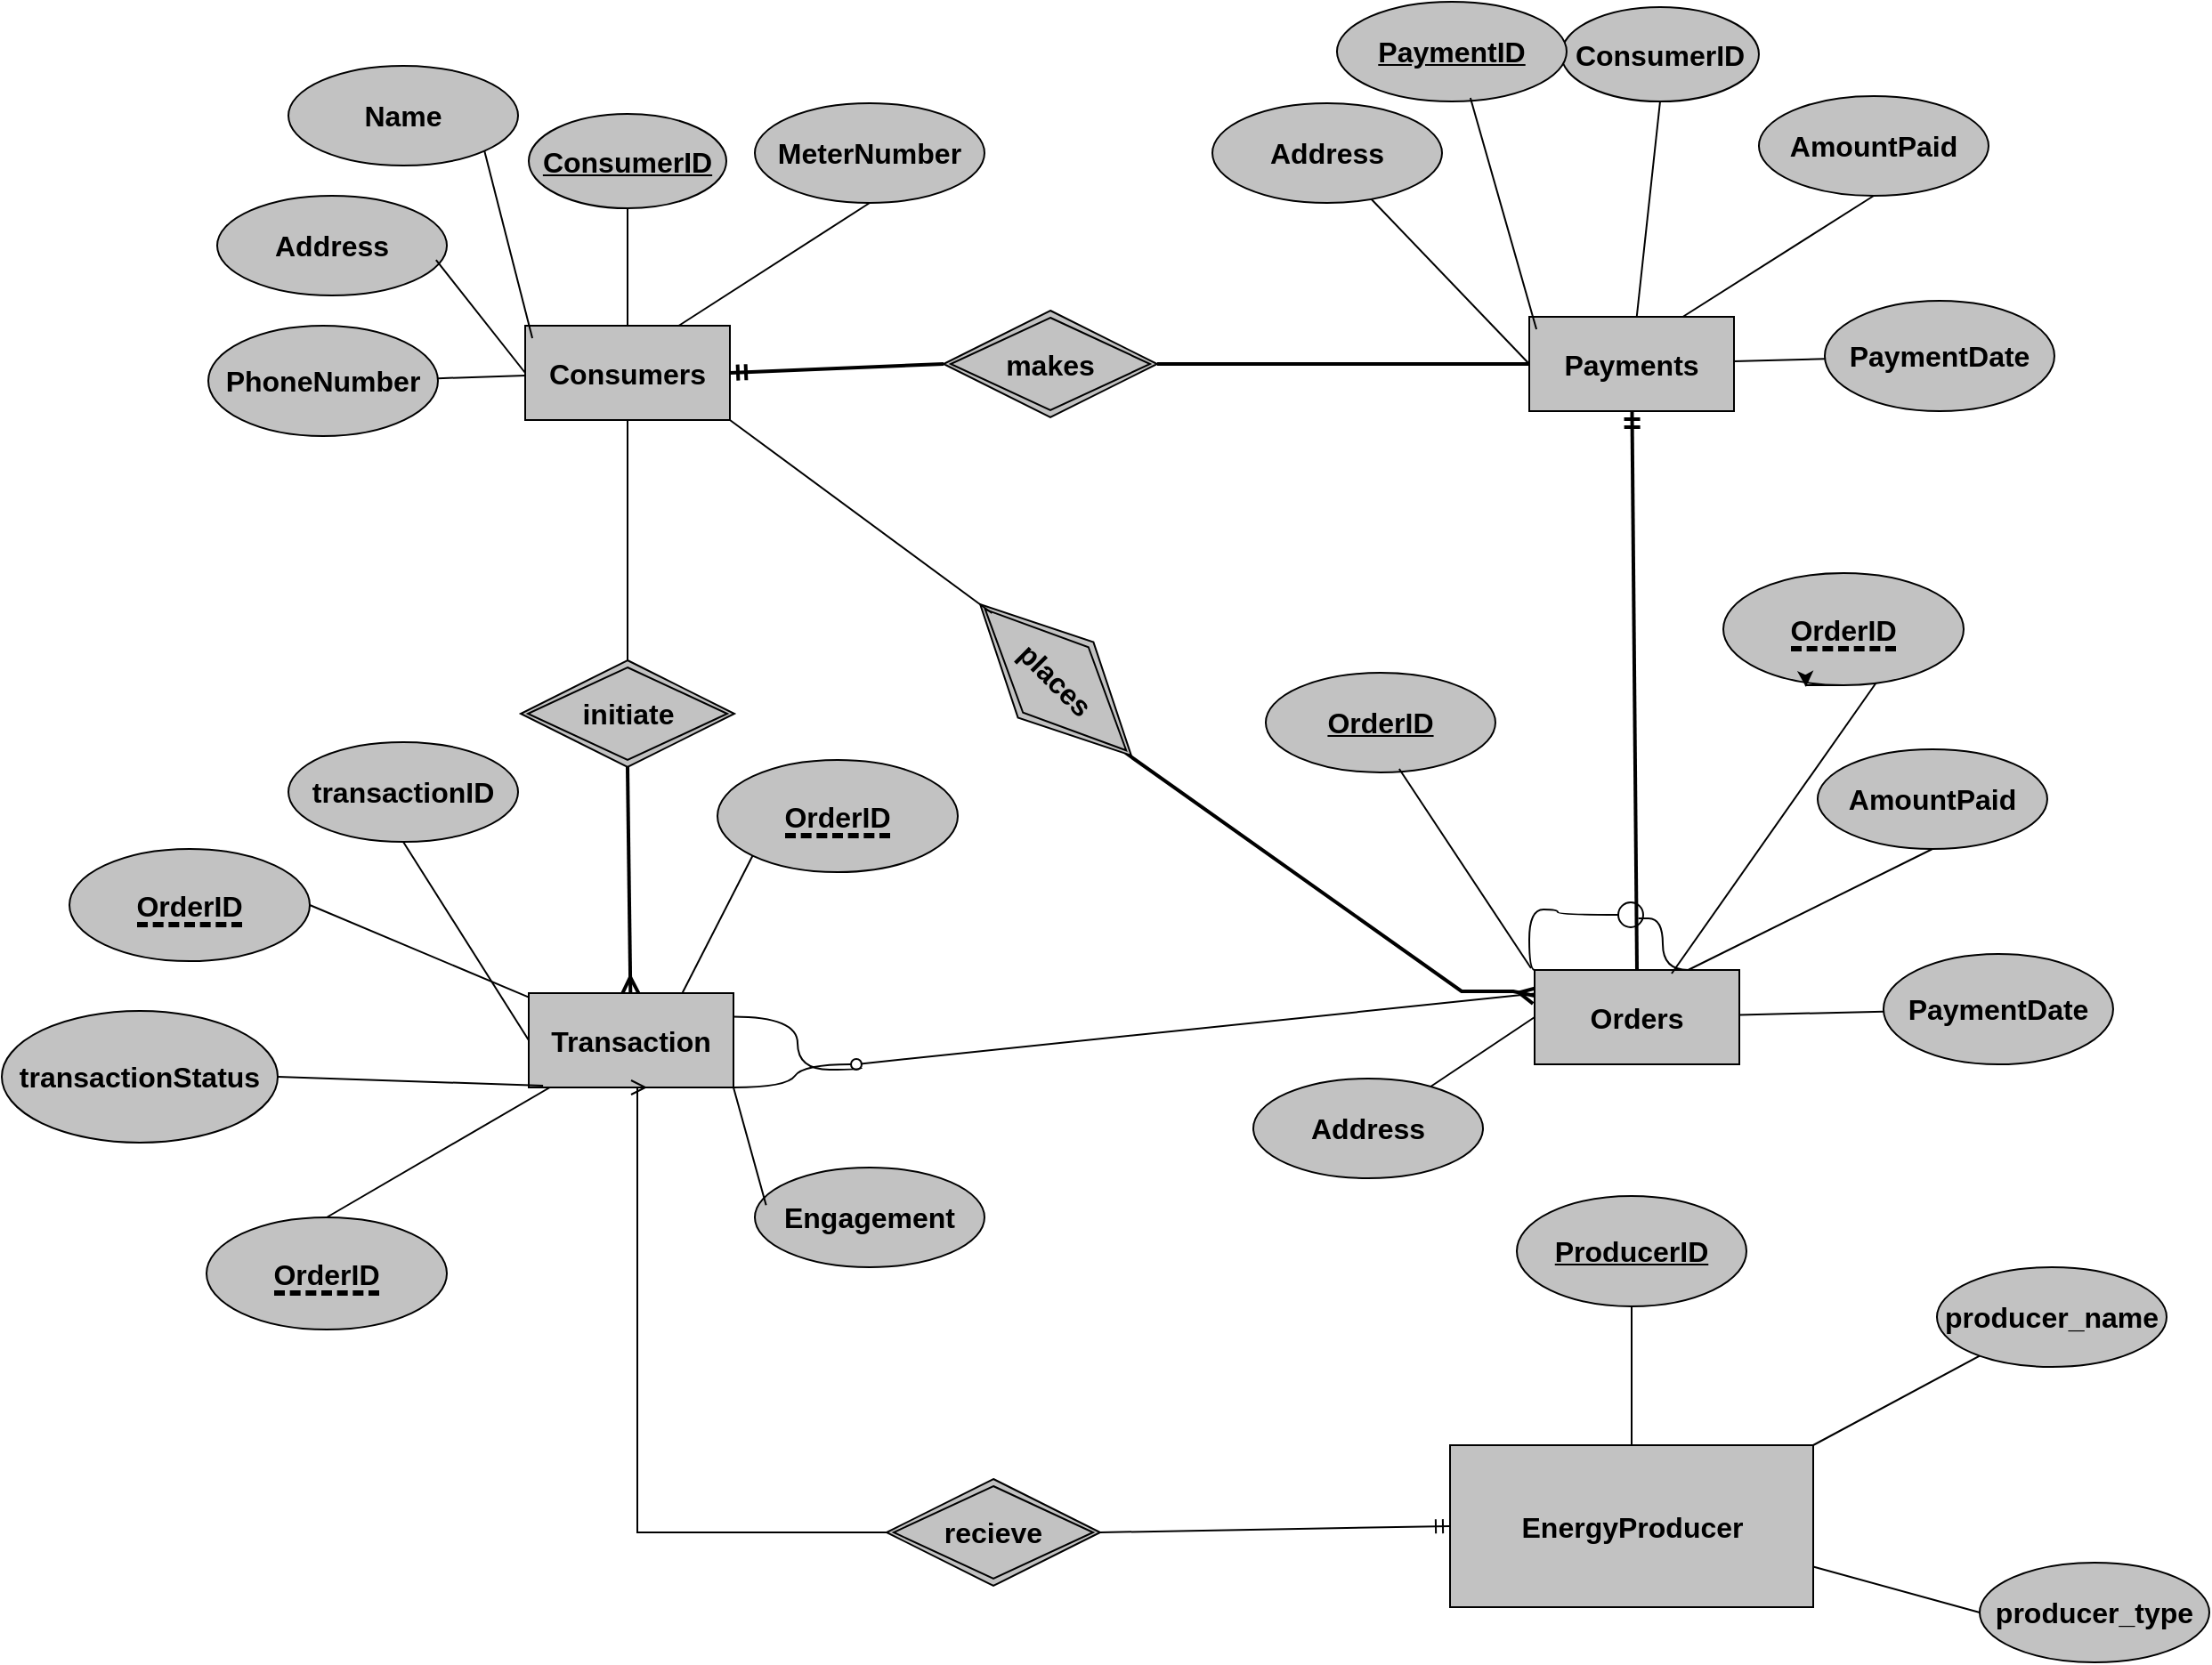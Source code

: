 <mxfile>
    <diagram name="Page-1" id="R8ShWj65k2d1_034N_0J">
        <mxGraphModel dx="3692" dy="2080" grid="0" gridSize="10" guides="1" tooltips="1" connect="1" arrows="1" fold="1" page="1" pageScale="1" pageWidth="850" pageHeight="1100" background="#ffffff" math="0" shadow="0">
            <root>
                <mxCell id="0"/>
                <mxCell id="1" parent="0"/>
                <mxCell id="vTEYE7jXfzrKTqBQIIHb-8" style="rounded=0;orthogonalLoop=1;jettySize=auto;html=1;entryX=0.5;entryY=1;entryDx=0;entryDy=0;strokeColor=#000000;endArrow=none;endFill=0;fontSize=16;fontColor=#000000;" parent="1" source="vTEYE7jXfzrKTqBQIIHb-4" target="vTEYE7jXfzrKTqBQIIHb-7" edge="1">
                    <mxGeometry relative="1" as="geometry">
                        <mxPoint x="-104.01" y="112" as="targetPoint"/>
                    </mxGeometry>
                </mxCell>
                <mxCell id="vTEYE7jXfzrKTqBQIIHb-11" style="rounded=0;orthogonalLoop=1;jettySize=auto;html=1;exitX=0.75;exitY=0;exitDx=0;exitDy=0;entryX=0.5;entryY=1;entryDx=0;entryDy=0;strokeColor=#000000;endArrow=none;endFill=0;fontSize=16;fontColor=#000000;" parent="1" source="vTEYE7jXfzrKTqBQIIHb-4" target="vTEYE7jXfzrKTqBQIIHb-10" edge="1">
                    <mxGeometry relative="1" as="geometry"/>
                </mxCell>
                <mxCell id="vTEYE7jXfzrKTqBQIIHb-4" value="&lt;font style=&quot;font-size: 16px;&quot;&gt;&lt;b style=&quot;font-size: 16px;&quot;&gt;Payments&lt;/b&gt;&lt;/font&gt;" style="whiteSpace=wrap;html=1;align=center;fillStyle=auto;fillColor=#C2C2C2;fontSize=16;fontColor=#000000;strokeColor=#000000;" parent="1" vertex="1">
                    <mxGeometry x="-153" y="171" width="115" height="53" as="geometry"/>
                </mxCell>
                <mxCell id="vTEYE7jXfzrKTqBQIIHb-7" value="&lt;font style=&quot;font-size: 16px;&quot;&gt;&lt;span style=&quot;font-size: 16px;&quot;&gt;&lt;b style=&quot;font-size: 16px;&quot;&gt;ConsumerID&lt;/b&gt;&lt;/span&gt;&lt;/font&gt;" style="ellipse;whiteSpace=wrap;html=1;align=center;fillStyle=solid;fillColor=#C2C2C2;fontSize=16;fontColor=#000000;strokeColor=#000000;" parent="1" vertex="1">
                    <mxGeometry x="-135.01" y="-3" width="111" height="53" as="geometry"/>
                </mxCell>
                <mxCell id="vTEYE7jXfzrKTqBQIIHb-10" value="&lt;font style=&quot;font-size: 16px;&quot;&gt;&lt;span style=&quot;font-size: 16px;&quot;&gt;&lt;b style=&quot;font-size: 16px;&quot;&gt;AmountPaid&lt;/b&gt;&lt;/span&gt;&lt;/font&gt;" style="ellipse;whiteSpace=wrap;html=1;align=center;fillStyle=solid;fillColor=#C2C2C2;fontSize=16;fontColor=#000000;strokeColor=#000000;" parent="1" vertex="1">
                    <mxGeometry x="-24.01" y="47" width="129" height="56" as="geometry"/>
                </mxCell>
                <mxCell id="vTEYE7jXfzrKTqBQIIHb-15" value="" style="rounded=0;orthogonalLoop=1;jettySize=auto;html=1;strokeColor=#000000;endArrow=none;endFill=0;fontSize=16;fontColor=#000000;" parent="1" source="vTEYE7jXfzrKTqBQIIHb-12" target="vTEYE7jXfzrKTqBQIIHb-4" edge="1">
                    <mxGeometry relative="1" as="geometry"/>
                </mxCell>
                <mxCell id="vTEYE7jXfzrKTqBQIIHb-12" value="&lt;font style=&quot;font-size: 16px;&quot;&gt;&lt;span style=&quot;font-size: 16px;&quot;&gt;&lt;b style=&quot;font-size: 16px;&quot;&gt;PaymentDate&lt;/b&gt;&lt;/span&gt;&lt;/font&gt;" style="ellipse;whiteSpace=wrap;html=1;align=center;fillStyle=solid;fillColor=#C2C2C2;fontSize=16;fontColor=#000000;strokeColor=#000000;" parent="1" vertex="1">
                    <mxGeometry x="12.99" y="162" width="129" height="62" as="geometry"/>
                </mxCell>
                <mxCell id="vTEYE7jXfzrKTqBQIIHb-13" value="&lt;font style=&quot;font-size: 16px;&quot;&gt;&lt;span style=&quot;font-size: 16px;&quot;&gt;&lt;b style=&quot;font-size: 16px;&quot;&gt;Address&lt;/b&gt;&lt;/span&gt;&lt;/font&gt;" style="ellipse;whiteSpace=wrap;html=1;align=center;fillStyle=solid;fillColor=#C2C2C2;fontSize=16;fontColor=#000000;strokeColor=#000000;" parent="1" vertex="1">
                    <mxGeometry x="-331" y="51" width="129" height="56" as="geometry"/>
                </mxCell>
                <mxCell id="vTEYE7jXfzrKTqBQIIHb-14" value="&lt;font style=&quot;font-size: 16px;&quot;&gt;&lt;u style=&quot;font-size: 16px;&quot;&gt;&lt;b style=&quot;font-size: 16px;&quot;&gt;PaymentID&lt;/b&gt;&lt;/u&gt;&lt;/font&gt;" style="ellipse;whiteSpace=wrap;html=1;align=center;fillStyle=solid;fillColor=#C2C2C2;fontSize=16;fontColor=#000000;strokeColor=#000000;" parent="1" vertex="1">
                    <mxGeometry x="-261.01" y="-6" width="129" height="56" as="geometry"/>
                </mxCell>
                <mxCell id="vTEYE7jXfzrKTqBQIIHb-17" style="rounded=0;orthogonalLoop=1;jettySize=auto;html=1;exitX=0.581;exitY=0.964;exitDx=0;exitDy=0;entryX=0.035;entryY=0.132;entryDx=0;entryDy=0;entryPerimeter=0;strokeColor=#000000;endArrow=none;endFill=0;exitPerimeter=0;fontSize=16;fontColor=#000000;" parent="1" source="vTEYE7jXfzrKTqBQIIHb-14" target="vTEYE7jXfzrKTqBQIIHb-4" edge="1">
                    <mxGeometry relative="1" as="geometry">
                        <Array as="points"/>
                    </mxGeometry>
                </mxCell>
                <mxCell id="vTEYE7jXfzrKTqBQIIHb-19" style="rounded=0;orthogonalLoop=1;jettySize=auto;html=1;entryX=0;entryY=0.5;entryDx=0;entryDy=0;strokeColor=#000000;endArrow=none;endFill=0;fontSize=16;fontColor=#000000;" parent="1" source="vTEYE7jXfzrKTqBQIIHb-13" target="vTEYE7jXfzrKTqBQIIHb-4" edge="1">
                    <mxGeometry relative="1" as="geometry">
                        <mxPoint x="-261.996" y="119.008" as="sourcePoint"/>
                        <mxPoint x="-151.01" y="218" as="targetPoint"/>
                    </mxGeometry>
                </mxCell>
                <mxCell id="vTEYE7jXfzrKTqBQIIHb-20" style="rounded=0;orthogonalLoop=1;jettySize=auto;html=1;entryX=0.5;entryY=1;entryDx=0;entryDy=0;strokeColor=#000000;endArrow=none;endFill=0;fontSize=16;fontColor=#000000;" parent="1" source="vTEYE7jXfzrKTqBQIIHb-22" target="vTEYE7jXfzrKTqBQIIHb-23" edge="1">
                    <mxGeometry relative="1" as="geometry">
                        <mxPoint x="-668" y="116" as="targetPoint"/>
                    </mxGeometry>
                </mxCell>
                <mxCell id="vTEYE7jXfzrKTqBQIIHb-21" style="rounded=0;orthogonalLoop=1;jettySize=auto;html=1;exitX=0.75;exitY=0;exitDx=0;exitDy=0;entryX=0.5;entryY=1;entryDx=0;entryDy=0;strokeColor=#000000;endArrow=none;endFill=0;fontSize=16;fontColor=#000000;" parent="1" source="vTEYE7jXfzrKTqBQIIHb-22" target="vTEYE7jXfzrKTqBQIIHb-24" edge="1">
                    <mxGeometry relative="1" as="geometry"/>
                </mxCell>
                <mxCell id="vTEYE7jXfzrKTqBQIIHb-110" style="edgeStyle=orthogonalEdgeStyle;rounded=0;orthogonalLoop=1;jettySize=auto;html=1;exitX=0.5;exitY=1;exitDx=0;exitDy=0;entryX=0.5;entryY=0;entryDx=0;entryDy=0;strokeColor=#000000;endArrow=none;endFill=0;fontSize=16;fontColor=#000000;" parent="1" source="vTEYE7jXfzrKTqBQIIHb-22" target="vTEYE7jXfzrKTqBQIIHb-108" edge="1">
                    <mxGeometry relative="1" as="geometry"/>
                </mxCell>
                <mxCell id="vTEYE7jXfzrKTqBQIIHb-22" value="&lt;font style=&quot;font-size: 16px;&quot;&gt;&lt;b style=&quot;font-size: 16px;&quot;&gt;Consumers&lt;/b&gt;&lt;/font&gt;" style="whiteSpace=wrap;html=1;align=center;fillStyle=auto;fillColor=#C2C2C2;fontSize=16;fontColor=#000000;strokeColor=#000000;" parent="1" vertex="1">
                    <mxGeometry x="-717" y="176" width="115" height="53" as="geometry"/>
                </mxCell>
                <mxCell id="vTEYE7jXfzrKTqBQIIHb-23" value="&lt;font style=&quot;font-size: 16px;&quot;&gt;&lt;u style=&quot;font-size: 16px;&quot;&gt;&lt;b style=&quot;font-size: 16px;&quot;&gt;ConsumerID&lt;/b&gt;&lt;/u&gt;&lt;/font&gt;" style="ellipse;whiteSpace=wrap;html=1;align=center;fillStyle=solid;fillColor=#C2C2C2;fontSize=16;fontColor=#000000;strokeColor=#000000;" parent="1" vertex="1">
                    <mxGeometry x="-715" y="57" width="111" height="53" as="geometry"/>
                </mxCell>
                <mxCell id="vTEYE7jXfzrKTqBQIIHb-24" value="&lt;font style=&quot;font-size: 16px;&quot;&gt;&lt;span style=&quot;font-size: 16px;&quot;&gt;&lt;b style=&quot;font-size: 16px;&quot;&gt;MeterNumber&lt;/b&gt;&lt;/span&gt;&lt;/font&gt;" style="ellipse;whiteSpace=wrap;html=1;align=center;fillStyle=solid;fillColor=#C2C2C2;fontSize=16;fontColor=#000000;strokeColor=#000000;" parent="1" vertex="1">
                    <mxGeometry x="-588" y="51" width="129" height="56" as="geometry"/>
                </mxCell>
                <mxCell id="vTEYE7jXfzrKTqBQIIHb-25" value="" style="rounded=0;orthogonalLoop=1;jettySize=auto;html=1;strokeColor=#000000;endArrow=none;endFill=0;fontSize=16;fontColor=#000000;" parent="1" source="vTEYE7jXfzrKTqBQIIHb-26" target="vTEYE7jXfzrKTqBQIIHb-22" edge="1">
                    <mxGeometry relative="1" as="geometry"/>
                </mxCell>
                <mxCell id="vTEYE7jXfzrKTqBQIIHb-26" value="&lt;font style=&quot;font-size: 16px;&quot;&gt;&lt;span style=&quot;font-size: 16px;&quot;&gt;&lt;b style=&quot;font-size: 16px;&quot;&gt;PhoneNumber&lt;/b&gt;&lt;/span&gt;&lt;/font&gt;" style="ellipse;whiteSpace=wrap;html=1;align=center;fillStyle=solid;fillColor=#C2C2C2;fontSize=16;fontColor=#000000;strokeColor=#000000;" parent="1" vertex="1">
                    <mxGeometry x="-895" y="176" width="129" height="62" as="geometry"/>
                </mxCell>
                <mxCell id="vTEYE7jXfzrKTqBQIIHb-27" value="&lt;font style=&quot;font-size: 16px;&quot;&gt;&lt;span style=&quot;font-size: 16px;&quot;&gt;&lt;b style=&quot;font-size: 16px;&quot;&gt;Address&lt;/b&gt;&lt;/span&gt;&lt;/font&gt;" style="ellipse;whiteSpace=wrap;html=1;align=center;fillStyle=solid;fillColor=#C2C2C2;fontSize=16;fontColor=#000000;strokeColor=#000000;" parent="1" vertex="1">
                    <mxGeometry x="-890" y="103" width="129" height="56" as="geometry"/>
                </mxCell>
                <mxCell id="vTEYE7jXfzrKTqBQIIHb-28" value="&lt;font style=&quot;font-size: 16px;&quot;&gt;&lt;span style=&quot;font-size: 16px;&quot;&gt;&lt;b style=&quot;font-size: 16px;&quot;&gt;Name&lt;/b&gt;&lt;/span&gt;&lt;/font&gt;" style="ellipse;whiteSpace=wrap;html=1;align=center;fillStyle=solid;fillColor=#C2C2C2;fontSize=16;fontColor=#000000;strokeColor=#000000;" parent="1" vertex="1">
                    <mxGeometry x="-850" y="30" width="129" height="56" as="geometry"/>
                </mxCell>
                <mxCell id="vTEYE7jXfzrKTqBQIIHb-29" style="rounded=0;orthogonalLoop=1;jettySize=auto;html=1;exitX=1;exitY=1;exitDx=0;exitDy=0;entryX=0.035;entryY=0.132;entryDx=0;entryDy=0;entryPerimeter=0;strokeColor=#000000;endArrow=none;endFill=0;fontSize=16;fontColor=#000000;" parent="1" source="vTEYE7jXfzrKTqBQIIHb-28" target="vTEYE7jXfzrKTqBQIIHb-22" edge="1">
                    <mxGeometry relative="1" as="geometry"/>
                </mxCell>
                <mxCell id="vTEYE7jXfzrKTqBQIIHb-30" style="rounded=0;orthogonalLoop=1;jettySize=auto;html=1;exitX=0.953;exitY=0.643;exitDx=0;exitDy=0;entryX=0;entryY=0.5;entryDx=0;entryDy=0;strokeColor=#000000;endArrow=none;endFill=0;exitPerimeter=0;fontSize=16;fontColor=#000000;" parent="1" source="vTEYE7jXfzrKTqBQIIHb-27" target="vTEYE7jXfzrKTqBQIIHb-22" edge="1">
                    <mxGeometry relative="1" as="geometry">
                        <mxPoint x="-763" y="179" as="sourcePoint"/>
                        <mxPoint x="-715" y="222" as="targetPoint"/>
                    </mxGeometry>
                </mxCell>
                <mxCell id="vTEYE7jXfzrKTqBQIIHb-33" style="rounded=0;orthogonalLoop=1;jettySize=auto;html=1;exitX=1;exitY=0.5;exitDx=0;exitDy=0;entryX=0;entryY=0.5;entryDx=0;entryDy=0;strokeColor=#000000;endArrow=none;endFill=0;strokeWidth=2;fontSize=16;fontColor=#000000;" parent="1" source="vTEYE7jXfzrKTqBQIIHb-32" target="vTEYE7jXfzrKTqBQIIHb-4" edge="1">
                    <mxGeometry relative="1" as="geometry">
                        <mxPoint x="-264" y="199" as="targetPoint"/>
                    </mxGeometry>
                </mxCell>
                <mxCell id="vTEYE7jXfzrKTqBQIIHb-35" style="rounded=0;orthogonalLoop=1;jettySize=auto;html=1;exitX=0;exitY=0.5;exitDx=0;exitDy=0;entryX=1;entryY=0.5;entryDx=0;entryDy=0;strokeColor=#000000;endArrow=ERmandOne;endFill=0;strokeWidth=2;fontSize=16;fontColor=#000000;" parent="1" source="vTEYE7jXfzrKTqBQIIHb-32" target="vTEYE7jXfzrKTqBQIIHb-22" edge="1">
                    <mxGeometry relative="1" as="geometry"/>
                </mxCell>
                <mxCell id="vTEYE7jXfzrKTqBQIIHb-32" value="&lt;font style=&quot;font-size: 16px;&quot;&gt;&lt;b style=&quot;font-size: 16px;&quot;&gt;makes&lt;/b&gt;&lt;/font&gt;" style="shape=rhombus;double=1;perimeter=rhombusPerimeter;whiteSpace=wrap;html=1;align=center;fillColor=#C2C2C2;fontSize=16;fontColor=#000000;strokeColor=#000000;" parent="1" vertex="1">
                    <mxGeometry x="-482" y="167.5" width="120" height="60" as="geometry"/>
                </mxCell>
                <mxCell id="vTEYE7jXfzrKTqBQIIHb-49" style="rounded=0;orthogonalLoop=1;jettySize=auto;html=1;exitX=0.75;exitY=0;exitDx=0;exitDy=0;entryX=0.5;entryY=1;entryDx=0;entryDy=0;strokeColor=#000000;endArrow=none;endFill=0;fontSize=16;fontColor=#000000;" parent="1" source="vTEYE7jXfzrKTqBQIIHb-50" target="vTEYE7jXfzrKTqBQIIHb-52" edge="1">
                    <mxGeometry relative="1" as="geometry"/>
                </mxCell>
                <mxCell id="vTEYE7jXfzrKTqBQIIHb-68" style="rounded=0;orthogonalLoop=1;jettySize=auto;html=1;exitX=0.5;exitY=0;exitDx=0;exitDy=0;strokeColor=#000000;endArrow=ERmandOne;endFill=0;strokeWidth=2;fontSize=16;fontColor=#000000;" parent="1" source="vTEYE7jXfzrKTqBQIIHb-50" target="vTEYE7jXfzrKTqBQIIHb-4" edge="1">
                    <mxGeometry relative="1" as="geometry"/>
                </mxCell>
                <mxCell id="vTEYE7jXfzrKTqBQIIHb-74" style="edgeStyle=orthogonalEdgeStyle;rounded=0;orthogonalLoop=1;jettySize=auto;html=1;strokeColor=#000000;endArrow=circle;endFill=0;curved=1;exitX=0;exitY=0;exitDx=0;exitDy=0;fontSize=16;fontColor=#000000;" parent="1" source="vTEYE7jXfzrKTqBQIIHb-50" edge="1">
                    <mxGeometry relative="1" as="geometry">
                        <mxPoint x="-88" y="507" as="targetPoint"/>
                        <mxPoint x="-148" y="535" as="sourcePoint"/>
                        <Array as="points">
                            <mxPoint x="-153" y="504"/>
                            <mxPoint x="-137" y="504"/>
                            <mxPoint x="-137" y="507"/>
                        </Array>
                    </mxGeometry>
                </mxCell>
                <mxCell id="vTEYE7jXfzrKTqBQIIHb-77" style="edgeStyle=orthogonalEdgeStyle;rounded=0;orthogonalLoop=1;jettySize=auto;html=1;exitX=0.75;exitY=0;exitDx=0;exitDy=0;curved=1;endArrow=none;endFill=0;strokeColor=#000000;fontSize=16;fontColor=#000000;" parent="1" source="vTEYE7jXfzrKTqBQIIHb-50" edge="1">
                    <mxGeometry relative="1" as="geometry">
                        <mxPoint x="-90" y="509" as="targetPoint"/>
                        <Array as="points">
                            <mxPoint x="-78" y="538"/>
                            <mxPoint x="-78" y="509"/>
                            <mxPoint x="-94" y="509"/>
                        </Array>
                    </mxGeometry>
                </mxCell>
                <mxCell id="vTEYE7jXfzrKTqBQIIHb-80" style="rounded=0;orthogonalLoop=1;jettySize=auto;html=1;entryX=1;entryY=0.5;entryDx=0;entryDy=0;strokeColor=#000000;endArrow=none;endFill=0;startArrow=ERmany;startFill=0;strokeWidth=2;fontSize=16;fontColor=#000000;" parent="1" source="vTEYE7jXfzrKTqBQIIHb-50" edge="1">
                    <mxGeometry relative="1" as="geometry">
                        <mxPoint x="-153.21" y="549.82" as="sourcePoint"/>
                        <mxPoint x="-379.784" y="415.996" as="targetPoint"/>
                        <Array as="points">
                            <mxPoint x="-162" y="550"/>
                            <mxPoint x="-191" y="550"/>
                        </Array>
                    </mxGeometry>
                </mxCell>
                <mxCell id="vTEYE7jXfzrKTqBQIIHb-130" style="rounded=0;orthogonalLoop=1;jettySize=auto;html=1;exitX=0;exitY=0.25;exitDx=0;exitDy=0;strokeColor=#000000;endArrow=none;endFill=0;fontSize=16;fontColor=#000000;" parent="1" source="vTEYE7jXfzrKTqBQIIHb-50" edge="1">
                    <mxGeometry relative="1" as="geometry">
                        <mxPoint x="-528.593" y="590.704" as="targetPoint"/>
                    </mxGeometry>
                </mxCell>
                <mxCell id="vTEYE7jXfzrKTqBQIIHb-50" value="&lt;font style=&quot;font-size: 16px;&quot;&gt;&lt;b style=&quot;font-size: 16px;&quot;&gt;Orders&lt;/b&gt;&lt;/font&gt;" style="whiteSpace=wrap;html=1;align=center;fillStyle=auto;fillColor=#C2C2C2;fontSize=16;fontColor=#000000;strokeColor=#000000;" parent="1" vertex="1">
                    <mxGeometry x="-150" y="538" width="115" height="53" as="geometry"/>
                </mxCell>
                <mxCell id="vTEYE7jXfzrKTqBQIIHb-52" value="&lt;font style=&quot;font-size: 16px;&quot;&gt;&lt;span style=&quot;font-size: 16px;&quot;&gt;&lt;b style=&quot;font-size: 16px;&quot;&gt;AmountPaid&lt;/b&gt;&lt;/span&gt;&lt;/font&gt;" style="ellipse;whiteSpace=wrap;html=1;align=center;fillStyle=solid;fillColor=#C2C2C2;fontSize=16;fontColor=#000000;strokeColor=#000000;" parent="1" vertex="1">
                    <mxGeometry x="8.98" y="414" width="129" height="56" as="geometry"/>
                </mxCell>
                <mxCell id="vTEYE7jXfzrKTqBQIIHb-53" value="" style="rounded=0;orthogonalLoop=1;jettySize=auto;html=1;strokeColor=#000000;endArrow=none;endFill=0;fontSize=16;fontColor=#000000;" parent="1" source="vTEYE7jXfzrKTqBQIIHb-54" target="vTEYE7jXfzrKTqBQIIHb-50" edge="1">
                    <mxGeometry relative="1" as="geometry"/>
                </mxCell>
                <mxCell id="vTEYE7jXfzrKTqBQIIHb-54" value="&lt;font style=&quot;font-size: 16px;&quot;&gt;&lt;span style=&quot;font-size: 16px;&quot;&gt;&lt;b style=&quot;font-size: 16px;&quot;&gt;PaymentDate&lt;/b&gt;&lt;/span&gt;&lt;/font&gt;" style="ellipse;whiteSpace=wrap;html=1;align=center;fillStyle=solid;fillColor=#C2C2C2;fontSize=16;fontColor=#000000;strokeColor=#000000;" parent="1" vertex="1">
                    <mxGeometry x="45.98" y="529" width="129" height="62" as="geometry"/>
                </mxCell>
                <mxCell id="vTEYE7jXfzrKTqBQIIHb-55" value="&lt;font style=&quot;font-size: 16px;&quot;&gt;&lt;span style=&quot;font-size: 16px;&quot;&gt;&lt;b style=&quot;font-size: 16px;&quot;&gt;Address&lt;/b&gt;&lt;/span&gt;&lt;/font&gt;" style="ellipse;whiteSpace=wrap;html=1;align=center;fillStyle=solid;fillColor=#C2C2C2;fontSize=16;fontColor=#000000;strokeColor=#000000;" parent="1" vertex="1">
                    <mxGeometry x="-308" y="599" width="129" height="56" as="geometry"/>
                </mxCell>
                <mxCell id="vTEYE7jXfzrKTqBQIIHb-56" value="&lt;font style=&quot;font-size: 16px;&quot;&gt;&lt;u style=&quot;font-size: 16px;&quot;&gt;&lt;b style=&quot;font-size: 16px;&quot;&gt;OrderID&lt;/b&gt;&lt;/u&gt;&lt;/font&gt;" style="ellipse;whiteSpace=wrap;html=1;align=center;fillStyle=solid;fillColor=#C2C2C2;fontSize=16;fontColor=#000000;strokeColor=#000000;" parent="1" vertex="1">
                    <mxGeometry x="-301.01" y="371" width="129" height="56" as="geometry"/>
                </mxCell>
                <mxCell id="vTEYE7jXfzrKTqBQIIHb-57" style="rounded=0;orthogonalLoop=1;jettySize=auto;html=1;exitX=0.581;exitY=0.964;exitDx=0;exitDy=0;strokeColor=#000000;endArrow=none;endFill=0;exitPerimeter=0;fontSize=16;fontColor=#000000;" parent="1" source="vTEYE7jXfzrKTqBQIIHb-56" edge="1">
                    <mxGeometry relative="1" as="geometry">
                        <Array as="points"/>
                        <mxPoint x="-152" y="537" as="targetPoint"/>
                    </mxGeometry>
                </mxCell>
                <mxCell id="vTEYE7jXfzrKTqBQIIHb-58" style="rounded=0;orthogonalLoop=1;jettySize=auto;html=1;entryX=0;entryY=0.5;entryDx=0;entryDy=0;strokeColor=#000000;endArrow=none;endFill=0;fontSize=16;fontColor=#000000;" parent="1" source="vTEYE7jXfzrKTqBQIIHb-55" target="vTEYE7jXfzrKTqBQIIHb-50" edge="1">
                    <mxGeometry relative="1" as="geometry">
                        <mxPoint x="-229.006" y="486.008" as="sourcePoint"/>
                        <mxPoint x="-118.02" y="585" as="targetPoint"/>
                    </mxGeometry>
                </mxCell>
                <mxCell id="vTEYE7jXfzrKTqBQIIHb-65" style="rounded=0;orthogonalLoop=1;jettySize=auto;html=1;exitX=0.5;exitY=1;exitDx=0;exitDy=0;endArrow=none;endFill=0;strokeColor=#000000;fontSize=16;fontColor=#000000;" parent="1" edge="1">
                    <mxGeometry relative="1" as="geometry">
                        <mxPoint x="-73" y="540" as="targetPoint"/>
                        <mxPoint x="42.99" y="375.0" as="sourcePoint"/>
                    </mxGeometry>
                </mxCell>
                <mxCell id="vTEYE7jXfzrKTqBQIIHb-64" value="&lt;font style=&quot;font-size: 16px;&quot;&gt;&lt;span style=&quot;border-bottom: 3px dashed ; border-color:black; border-top-color: rgb(252, 252, 252); border-right-color: rgb(252, 252, 252); border-left-color: rgb(252, 252, 252); font-size: 16px;&quot;&gt;&lt;b style=&quot;font-size: 16px;&quot;&gt;OrderID&lt;/b&gt;&lt;/span&gt;&lt;/font&gt;" style="ellipse;whiteSpace=wrap;html=1;align=center;fillStyle=solid;fillColor=#C2C2C2;fontSize=16;fontColor=#000000;strokeColor=#000000;" parent="1" vertex="1">
                    <mxGeometry x="-44" y="315" width="135" height="63" as="geometry"/>
                </mxCell>
                <mxCell id="vTEYE7jXfzrKTqBQIIHb-66" style="edgeStyle=orthogonalEdgeStyle;rounded=0;orthogonalLoop=1;jettySize=auto;html=1;exitX=0.5;exitY=1;exitDx=0;exitDy=0;entryX=0.344;entryY=1.016;entryDx=0;entryDy=0;entryPerimeter=0;fontSize=16;fontColor=#000000;strokeColor=#000000;" parent="1" source="vTEYE7jXfzrKTqBQIIHb-64" target="vTEYE7jXfzrKTqBQIIHb-64" edge="1">
                    <mxGeometry relative="1" as="geometry"/>
                </mxCell>
                <mxCell id="vTEYE7jXfzrKTqBQIIHb-78" value="&lt;font style=&quot;font-size: 16px;&quot;&gt;&lt;b style=&quot;font-size: 16px;&quot;&gt;places&lt;/b&gt;&lt;/font&gt;" style="shape=rhombus;double=1;perimeter=rhombusPerimeter;whiteSpace=wrap;html=1;align=center;fillColor=#C2C2C2;rotation=45;fontSize=16;fontColor=#000000;strokeColor=#000000;" parent="1" vertex="1">
                    <mxGeometry x="-479" y="345" width="120" height="60" as="geometry"/>
                </mxCell>
                <mxCell id="vTEYE7jXfzrKTqBQIIHb-79" style="rounded=0;orthogonalLoop=1;jettySize=auto;html=1;exitX=1;exitY=1;exitDx=0;exitDy=0;entryX=0.068;entryY=0.48;entryDx=0;entryDy=0;entryPerimeter=0;strokeColor=#000000;endArrow=none;endFill=0;fontSize=16;fontColor=#000000;" parent="1" source="vTEYE7jXfzrKTqBQIIHb-22" target="vTEYE7jXfzrKTqBQIIHb-78" edge="1">
                    <mxGeometry relative="1" as="geometry"/>
                </mxCell>
                <mxCell id="vTEYE7jXfzrKTqBQIIHb-122" style="rounded=0;orthogonalLoop=1;jettySize=auto;html=1;entryX=0.5;entryY=0;entryDx=0;entryDy=0;strokeColor=#000000;endArrow=none;endFill=0;fontSize=16;fontColor=#000000;" parent="1" target="vTEYE7jXfzrKTqBQIIHb-121" edge="1">
                    <mxGeometry relative="1" as="geometry">
                        <mxPoint x="-686" y="594" as="sourcePoint"/>
                    </mxGeometry>
                </mxCell>
                <mxCell id="vTEYE7jXfzrKTqBQIIHb-128" style="edgeStyle=entityRelationEdgeStyle;rounded=0;orthogonalLoop=1;jettySize=auto;html=1;exitX=1;exitY=1;exitDx=0;exitDy=0;strokeColor=#000000;endArrow=oval;endFill=0;curved=1;fontSize=16;fontColor=#000000;" parent="1" source="vTEYE7jXfzrKTqBQIIHb-107" edge="1">
                    <mxGeometry relative="1" as="geometry">
                        <mxPoint x="-531" y="591" as="targetPoint"/>
                    </mxGeometry>
                </mxCell>
                <mxCell id="vTEYE7jXfzrKTqBQIIHb-129" style="edgeStyle=orthogonalEdgeStyle;rounded=0;orthogonalLoop=1;jettySize=auto;html=1;exitX=1;exitY=0.25;exitDx=0;exitDy=0;strokeColor=#000000;curved=1;endArrow=none;endFill=0;fontSize=16;fontColor=#000000;" parent="1" source="vTEYE7jXfzrKTqBQIIHb-107" edge="1">
                    <mxGeometry relative="1" as="geometry">
                        <mxPoint x="-528" y="593" as="targetPoint"/>
                        <Array as="points">
                            <mxPoint x="-564" y="564"/>
                            <mxPoint x="-564" y="594"/>
                            <mxPoint x="-528" y="594"/>
                        </Array>
                    </mxGeometry>
                </mxCell>
                <mxCell id="vTEYE7jXfzrKTqBQIIHb-107" value="&lt;font style=&quot;font-size: 16px;&quot;&gt;&lt;span style=&quot;font-size: 16px;&quot;&gt;&lt;b style=&quot;font-size: 16px;&quot;&gt;Transaction&lt;/b&gt;&lt;/span&gt;&lt;/font&gt;" style="whiteSpace=wrap;html=1;align=center;fillStyle=auto;fillColor=#C2C2C2;fontSize=16;fontColor=#000000;strokeColor=#000000;" parent="1" vertex="1">
                    <mxGeometry x="-715" y="551" width="115" height="53" as="geometry"/>
                </mxCell>
                <mxCell id="vTEYE7jXfzrKTqBQIIHb-109" style="rounded=0;orthogonalLoop=1;jettySize=auto;html=1;exitX=0.5;exitY=1;exitDx=0;exitDy=0;strokeColor=#000000;endArrow=ERmany;endFill=0;strokeWidth=2;fontSize=16;fontColor=#000000;" parent="1" source="vTEYE7jXfzrKTqBQIIHb-108" target="vTEYE7jXfzrKTqBQIIHb-107" edge="1">
                    <mxGeometry relative="1" as="geometry"/>
                </mxCell>
                <mxCell id="vTEYE7jXfzrKTqBQIIHb-108" value="&lt;font style=&quot;font-size: 16px;&quot;&gt;&lt;b style=&quot;font-size: 16px;&quot;&gt;initiate&lt;/b&gt;&lt;/font&gt;" style="shape=rhombus;double=1;perimeter=rhombusPerimeter;whiteSpace=wrap;html=1;align=center;fillColor=#C2C2C2;fontSize=16;fontColor=#000000;strokeColor=#000000;" parent="1" vertex="1">
                    <mxGeometry x="-719.5" y="364" width="120" height="60" as="geometry"/>
                </mxCell>
                <mxCell id="vTEYE7jXfzrKTqBQIIHb-112" style="rounded=0;orthogonalLoop=1;jettySize=auto;html=1;exitX=0;exitY=1;exitDx=0;exitDy=0;entryX=0.75;entryY=0;entryDx=0;entryDy=0;strokeColor=#000000;endArrow=none;endFill=0;fontSize=16;fontColor=#000000;" parent="1" source="vTEYE7jXfzrKTqBQIIHb-111" target="vTEYE7jXfzrKTqBQIIHb-107" edge="1">
                    <mxGeometry relative="1" as="geometry"/>
                </mxCell>
                <mxCell id="vTEYE7jXfzrKTqBQIIHb-111" value="&lt;font style=&quot;font-size: 16px;&quot;&gt;&lt;span style=&quot;border-bottom: 3px dashed ; border-color:black; border-top-color: rgb(252, 252, 252); border-right-color: rgb(252, 252, 252); border-left-color: rgb(252, 252, 252); font-size: 16px;&quot;&gt;&lt;b style=&quot;font-size: 16px;&quot;&gt;OrderID&lt;/b&gt;&lt;/span&gt;&lt;/font&gt;" style="ellipse;whiteSpace=wrap;html=1;align=center;fillStyle=solid;fillColor=#C2C2C2;fontSize=16;fontColor=#000000;strokeColor=#000000;" parent="1" vertex="1">
                    <mxGeometry x="-609" y="420" width="135" height="63" as="geometry"/>
                </mxCell>
                <mxCell id="vTEYE7jXfzrKTqBQIIHb-116" style="rounded=0;orthogonalLoop=1;jettySize=auto;html=1;exitX=0.5;exitY=1;exitDx=0;exitDy=0;entryX=0;entryY=0.5;entryDx=0;entryDy=0;strokeColor=#000000;endArrow=none;endFill=0;fontSize=16;fontColor=#000000;" parent="1" source="vTEYE7jXfzrKTqBQIIHb-114" target="vTEYE7jXfzrKTqBQIIHb-107" edge="1">
                    <mxGeometry relative="1" as="geometry"/>
                </mxCell>
                <mxCell id="vTEYE7jXfzrKTqBQIIHb-114" value="&lt;font style=&quot;font-size: 16px;&quot;&gt;&lt;span style=&quot;font-size: 16px;&quot;&gt;&lt;b style=&quot;font-size: 16px;&quot;&gt;transactionID&lt;/b&gt;&lt;/span&gt;&lt;/font&gt;" style="ellipse;whiteSpace=wrap;html=1;align=center;fillStyle=solid;fillColor=#C2C2C2;fontSize=16;fontColor=#000000;strokeColor=#000000;" parent="1" vertex="1">
                    <mxGeometry x="-850" y="410" width="129" height="56" as="geometry"/>
                </mxCell>
                <mxCell id="vTEYE7jXfzrKTqBQIIHb-118" style="rounded=0;orthogonalLoop=1;jettySize=auto;html=1;exitX=1;exitY=0.5;exitDx=0;exitDy=0;strokeColor=#000000;endArrow=none;endFill=0;fontSize=16;fontColor=#000000;" parent="1" source="vTEYE7jXfzrKTqBQIIHb-117" target="vTEYE7jXfzrKTqBQIIHb-107" edge="1">
                    <mxGeometry relative="1" as="geometry"/>
                </mxCell>
                <mxCell id="vTEYE7jXfzrKTqBQIIHb-117" value="&lt;font style=&quot;font-size: 16px;&quot;&gt;&lt;span style=&quot;border-bottom: 3px dashed ; border-color:black; border-top-color: rgb(252, 252, 252); border-right-color: rgb(252, 252, 252); border-left-color: rgb(252, 252, 252); font-size: 16px;&quot;&gt;&lt;b style=&quot;font-size: 16px;&quot;&gt;OrderID&lt;/b&gt;&lt;/span&gt;&lt;/font&gt;" style="ellipse;whiteSpace=wrap;html=1;align=center;fillStyle=solid;fillColor=#C2C2C2;fontSize=16;fontColor=#000000;strokeColor=#000000;" parent="1" vertex="1">
                    <mxGeometry x="-973" y="470" width="135" height="63" as="geometry"/>
                </mxCell>
                <mxCell id="vTEYE7jXfzrKTqBQIIHb-120" style="rounded=0;orthogonalLoop=1;jettySize=auto;html=1;exitX=1;exitY=0.5;exitDx=0;exitDy=0;endArrow=none;endFill=0;strokeColor=#000000;entryX=0.07;entryY=0.981;entryDx=0;entryDy=0;entryPerimeter=0;fontSize=16;fontColor=#000000;" parent="1" source="vTEYE7jXfzrKTqBQIIHb-119" target="vTEYE7jXfzrKTqBQIIHb-107" edge="1">
                    <mxGeometry relative="1" as="geometry">
                        <mxPoint x="-714" y="606" as="targetPoint"/>
                    </mxGeometry>
                </mxCell>
                <mxCell id="vTEYE7jXfzrKTqBQIIHb-119" value="&lt;font style=&quot;font-size: 16px;&quot;&gt;&lt;span style=&quot;font-size: 16px;&quot;&gt;&lt;b style=&quot;font-size: 16px;&quot;&gt;transactionStatus&lt;/b&gt;&lt;/span&gt;&lt;/font&gt;" style="ellipse;whiteSpace=wrap;html=1;align=center;fillStyle=solid;fillColor=#C2C2C2;fontSize=16;fontColor=#000000;strokeColor=#000000;" parent="1" vertex="1">
                    <mxGeometry x="-1011" y="561" width="155" height="74" as="geometry"/>
                </mxCell>
                <mxCell id="vTEYE7jXfzrKTqBQIIHb-121" value="&lt;font style=&quot;font-size: 16px;&quot;&gt;&lt;span style=&quot;border-bottom: 3px dashed ; border-color:black; border-top-color: rgb(252, 252, 252); border-right-color: rgb(252, 252, 252); border-left-color: rgb(252, 252, 252); font-size: 16px;&quot;&gt;&lt;b style=&quot;font-size: 16px;&quot;&gt;OrderID&lt;/b&gt;&lt;/span&gt;&lt;/font&gt;" style="ellipse;whiteSpace=wrap;html=1;align=center;fillStyle=solid;fillColor=#C2C2C2;fontSize=16;fontColor=#000000;strokeColor=#000000;" parent="1" vertex="1">
                    <mxGeometry x="-896" y="677" width="135" height="63" as="geometry"/>
                </mxCell>
                <mxCell id="vTEYE7jXfzrKTqBQIIHb-123" value="&lt;font style=&quot;font-size: 16px;&quot;&gt;&lt;span style=&quot;font-size: 16px;&quot;&gt;&lt;b style=&quot;font-size: 16px;&quot;&gt;Engagement&lt;/b&gt;&lt;/span&gt;&lt;/font&gt;" style="ellipse;whiteSpace=wrap;html=1;align=center;fillStyle=solid;fillColor=#C2C2C2;fontSize=16;fontColor=#000000;strokeColor=#000000;" parent="1" vertex="1">
                    <mxGeometry x="-588" y="649" width="129" height="56" as="geometry"/>
                </mxCell>
                <mxCell id="vTEYE7jXfzrKTqBQIIHb-125" style="rounded=0;orthogonalLoop=1;jettySize=auto;html=1;exitX=1;exitY=1;exitDx=0;exitDy=0;entryX=0.049;entryY=0.377;entryDx=0;entryDy=0;entryPerimeter=0;strokeColor=#000000;endArrow=none;endFill=0;fontSize=16;fontColor=#000000;" parent="1" source="vTEYE7jXfzrKTqBQIIHb-107" target="vTEYE7jXfzrKTqBQIIHb-123" edge="1">
                    <mxGeometry relative="1" as="geometry"/>
                </mxCell>
                <mxCell id="vTEYE7jXfzrKTqBQIIHb-137" style="rounded=0;orthogonalLoop=1;jettySize=auto;html=1;exitX=0;exitY=0.5;exitDx=0;exitDy=0;entryX=1;entryY=0.5;entryDx=0;entryDy=0;strokeColor=#000000;endArrow=none;endFill=0;startArrow=ERmandOne;startFill=0;fontSize=16;fontColor=#000000;" parent="1" source="vTEYE7jXfzrKTqBQIIHb-131" target="vTEYE7jXfzrKTqBQIIHb-136" edge="1">
                    <mxGeometry relative="1" as="geometry"/>
                </mxCell>
                <mxCell id="vTEYE7jXfzrKTqBQIIHb-142" style="rounded=0;orthogonalLoop=1;jettySize=auto;html=1;exitX=1;exitY=0;exitDx=0;exitDy=0;strokeColor=#000000;endArrow=none;endFill=0;fontSize=16;fontColor=#000000;" parent="1" source="vTEYE7jXfzrKTqBQIIHb-131" target="vTEYE7jXfzrKTqBQIIHb-133" edge="1">
                    <mxGeometry relative="1" as="geometry"/>
                </mxCell>
                <mxCell id="vTEYE7jXfzrKTqBQIIHb-131" value="&lt;font style=&quot;font-size: 16px;&quot;&gt;&lt;b style=&quot;font-size: 16px;&quot;&gt;EnergyProducer&lt;/b&gt;&lt;/font&gt;" style="whiteSpace=wrap;html=1;align=center;fillStyle=auto;fillColor=#C2C2C2;fontSize=16;fontColor=#000000;strokeColor=#000000;" parent="1" vertex="1">
                    <mxGeometry x="-197.5" y="805" width="204" height="91" as="geometry"/>
                </mxCell>
                <mxCell id="vTEYE7jXfzrKTqBQIIHb-140" value="" style="rounded=0;orthogonalLoop=1;jettySize=auto;html=1;strokeColor=#000000;endArrow=none;endFill=0;fontSize=16;fontColor=#000000;" parent="1" source="vTEYE7jXfzrKTqBQIIHb-132" target="vTEYE7jXfzrKTqBQIIHb-131" edge="1">
                    <mxGeometry relative="1" as="geometry"/>
                </mxCell>
                <mxCell id="2" value="" style="edgeStyle=none;html=1;strokeColor=#000000;fontSize=16;fontColor=#000000;startArrow=none;startFill=0;endArrow=none;endFill=0;" edge="1" parent="1" source="vTEYE7jXfzrKTqBQIIHb-132" target="vTEYE7jXfzrKTqBQIIHb-131">
                    <mxGeometry relative="1" as="geometry"/>
                </mxCell>
                <mxCell id="vTEYE7jXfzrKTqBQIIHb-132" value="&lt;font style=&quot;font-size: 16px;&quot;&gt;&lt;span style=&quot;font-size: 16px;&quot;&gt;&lt;b style=&quot;font-size: 16px;&quot;&gt;&lt;u style=&quot;font-size: 16px;&quot;&gt;ProducerID&lt;/u&gt;&lt;/b&gt;&lt;/span&gt;&lt;/font&gt;" style="ellipse;whiteSpace=wrap;html=1;align=center;fillStyle=solid;fillColor=#C2C2C2;fontSize=16;fontColor=#000000;strokeColor=#000000;" parent="1" vertex="1">
                    <mxGeometry x="-160" y="665" width="129" height="62" as="geometry"/>
                </mxCell>
                <mxCell id="vTEYE7jXfzrKTqBQIIHb-133" value="&lt;font style=&quot;font-size: 16px;&quot;&gt;&lt;span style=&quot;font-size: 16px;&quot;&gt;&lt;b style=&quot;font-size: 16px;&quot;&gt;producer_name&lt;/b&gt;&lt;/span&gt;&lt;/font&gt;" style="ellipse;whiteSpace=wrap;html=1;align=center;fillStyle=solid;fillColor=#C2C2C2;fontSize=16;fontColor=#000000;strokeColor=#000000;" parent="1" vertex="1">
                    <mxGeometry x="76" y="705" width="129" height="56" as="geometry"/>
                </mxCell>
                <mxCell id="vTEYE7jXfzrKTqBQIIHb-134" value="&lt;font style=&quot;font-size: 16px;&quot;&gt;&lt;span style=&quot;font-size: 16px;&quot;&gt;&lt;b style=&quot;font-size: 16px;&quot;&gt;producer_type&lt;/b&gt;&lt;/span&gt;&lt;/font&gt;" style="ellipse;whiteSpace=wrap;html=1;align=center;fillStyle=solid;fillColor=#C2C2C2;fontSize=16;fontColor=#000000;strokeColor=#000000;" parent="1" vertex="1">
                    <mxGeometry x="100" y="871" width="129" height="56" as="geometry"/>
                </mxCell>
                <mxCell id="vTEYE7jXfzrKTqBQIIHb-136" value="&lt;font style=&quot;font-size: 16px;&quot;&gt;&lt;b style=&quot;font-size: 16px;&quot;&gt;recieve&lt;/b&gt;&lt;/font&gt;" style="shape=rhombus;double=1;perimeter=rhombusPerimeter;whiteSpace=wrap;html=1;align=center;fillColor=#C2C2C2;fontSize=16;fontColor=#000000;strokeColor=#000000;" parent="1" vertex="1">
                    <mxGeometry x="-514" y="824" width="120" height="60" as="geometry"/>
                </mxCell>
                <mxCell id="vTEYE7jXfzrKTqBQIIHb-138" style="edgeStyle=orthogonalEdgeStyle;rounded=0;orthogonalLoop=1;jettySize=auto;html=1;exitX=0.5;exitY=1;exitDx=0;exitDy=0;strokeColor=#000000;endArrow=none;endFill=0;startArrow=ERmany;startFill=0;fontSize=16;fontColor=#000000;" parent="1" source="vTEYE7jXfzrKTqBQIIHb-107" target="vTEYE7jXfzrKTqBQIIHb-136" edge="1">
                    <mxGeometry relative="1" as="geometry">
                        <Array as="points">
                            <mxPoint x="-654" y="604"/>
                            <mxPoint x="-654" y="854"/>
                        </Array>
                    </mxGeometry>
                </mxCell>
                <mxCell id="vTEYE7jXfzrKTqBQIIHb-144" style="rounded=0;orthogonalLoop=1;jettySize=auto;html=1;exitX=1;exitY=0.75;exitDx=0;exitDy=0;entryX=0;entryY=0.5;entryDx=0;entryDy=0;strokeColor=#000000;endArrow=none;endFill=0;fontSize=16;fontColor=#000000;" parent="1" source="vTEYE7jXfzrKTqBQIIHb-131" target="vTEYE7jXfzrKTqBQIIHb-134" edge="1">
                    <mxGeometry relative="1" as="geometry"/>
                </mxCell>
            </root>
        </mxGraphModel>
    </diagram>
</mxfile>